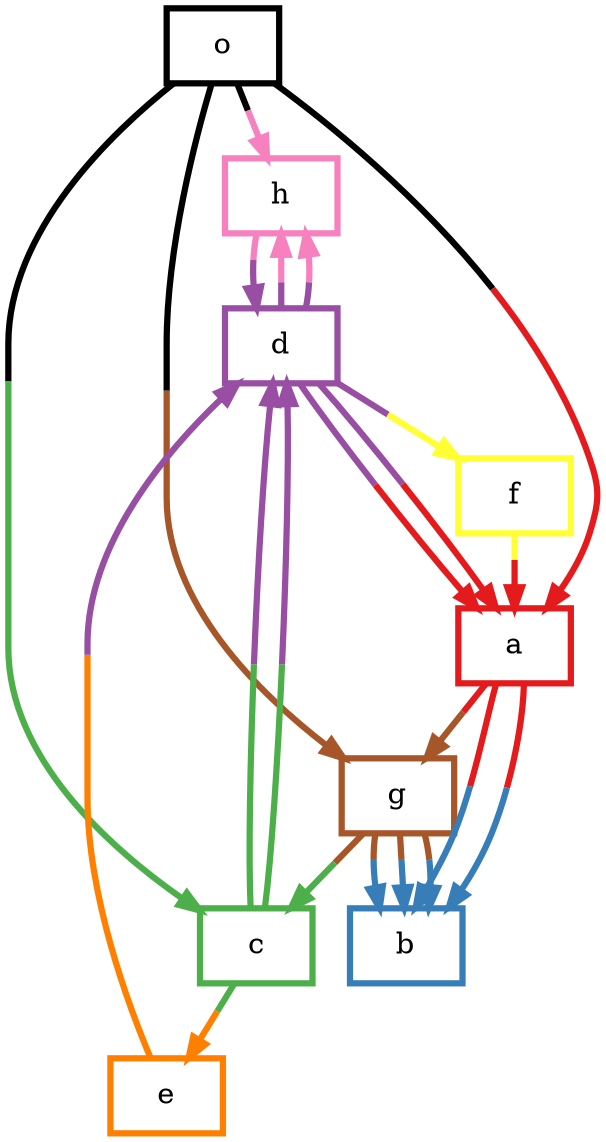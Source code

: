 digraph barS {
	{
		rank=same
	8 [shape=box,penwidth=3,colorscheme=set19,color=11,label="o"]
	}
	{
		rank=same
		1 [shape=box,penwidth=3,colorscheme=set19,color=2,label="b"]
	}
	7 [shape=box,penwidth=3,colorscheme=set19,color=8,label="h"]
	6 [shape=box,penwidth=3,colorscheme=set19,color=7,label="g"]
	5 [shape=box,penwidth=3,colorscheme=set19,color=6,label="f"]
	4 [shape=box,penwidth=3,colorscheme=set19,color=5,label="e"]
	3 [shape=box,penwidth=3,colorscheme=set19,color=4,label="d"]
	2 [shape=box,penwidth=3,colorscheme=set19,color=3,label="c"]
	0 [shape=box,penwidth=3,colorscheme=set19,color=1,label="a"]
	8 -> 0 [penwidth=3,colorscheme=set19,color="11;0.5:1"]
	8 -> 2 [penwidth=3,colorscheme=set19,color="11;0.5:3"]
	8 -> 6 [penwidth=3,colorscheme=set19,color="11;0.5:7"]
	8 -> 7 [penwidth=3,colorscheme=set19,color="11;0.5:8"]
	7 -> 3 [penwidth=3,colorscheme=set19,color="8;0.5:4"]
	6 -> 1 [penwidth=3,colorscheme=set19,color="7;0.5:2"]
	6 -> 2 [penwidth=3,colorscheme=set19,color="7;0.5:3"]
	6 -> 1 [penwidth=3,colorscheme=set19,color="7;0.5:2"]
	6 -> 1 [penwidth=3,colorscheme=set19,color="7;0.5:2"]
	5 -> 0 [penwidth=3,colorscheme=set19,color="6;0.5:1"]
	4 -> 3 [penwidth=3,colorscheme=set19,color="5;0.5:4"]
	3 -> 5 [penwidth=3,colorscheme=set19,color="4;0.5:6"]
	3 -> 0 [penwidth=3,colorscheme=set19,color="4;0.5:1"]
	3 -> 0 [penwidth=3,colorscheme=set19,color="4;0.5:1"]
	3 -> 7 [penwidth=3,colorscheme=set19,color="4;0.5:8"]
	3 -> 7 [penwidth=3,colorscheme=set19,color="4;0.5:8"]
	2 -> 3 [penwidth=3,colorscheme=set19,color="3;0.5:4"]
	2 -> 4 [penwidth=3,colorscheme=set19,color="3;0.5:5"]
	2 -> 3 [penwidth=3,colorscheme=set19,color="3;0.5:4"]
	0 -> 6 [penwidth=3,colorscheme=set19,color="1;0.5:7"]
	0 -> 1 [penwidth=3,colorscheme=set19,color="1;0.5:2"]
	0 -> 1 [penwidth=3,colorscheme=set19,color="1;0.5:2"]
}
